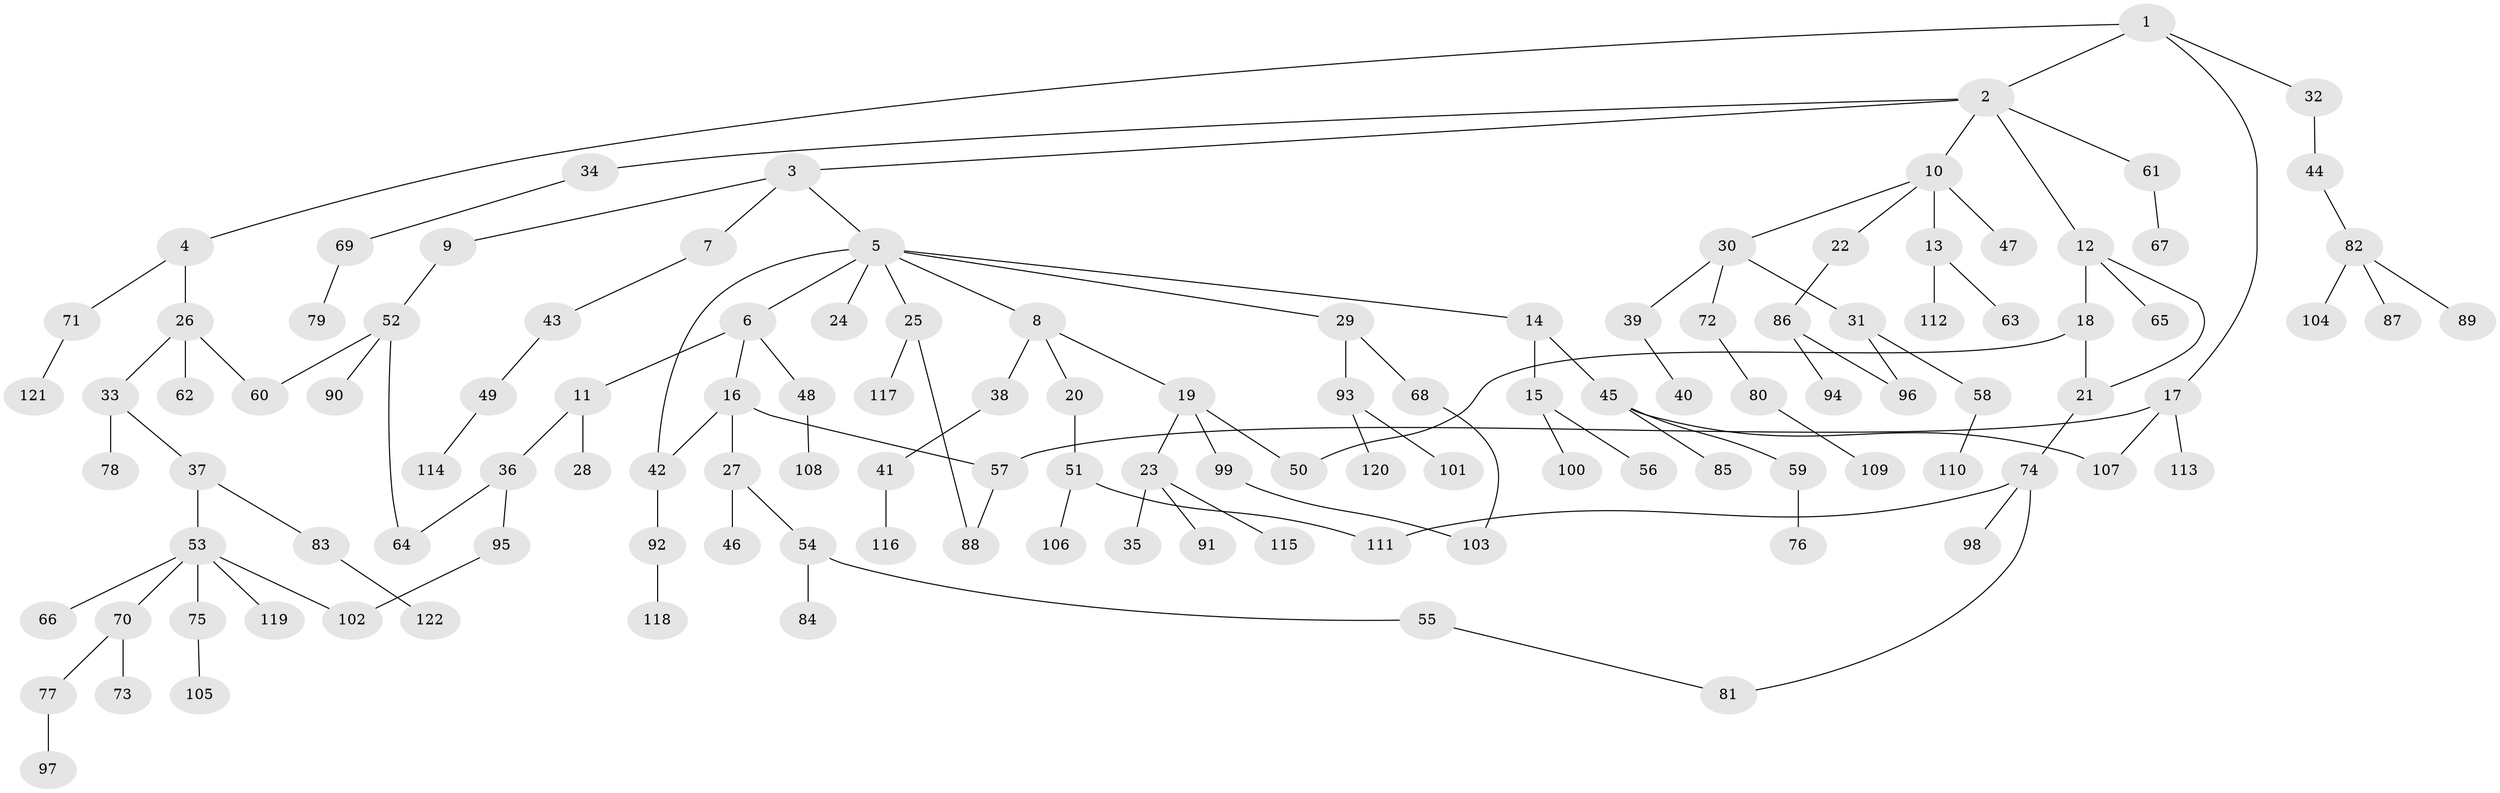 // coarse degree distribution, {4: 0.11764705882352941, 8: 0.011764705882352941, 3: 0.16470588235294117, 9: 0.011764705882352941, 2: 0.21176470588235294, 5: 0.023529411764705882, 1: 0.4470588235294118, 7: 0.011764705882352941}
// Generated by graph-tools (version 1.1) at 2025/23/03/03/25 07:23:30]
// undirected, 122 vertices, 134 edges
graph export_dot {
graph [start="1"]
  node [color=gray90,style=filled];
  1;
  2;
  3;
  4;
  5;
  6;
  7;
  8;
  9;
  10;
  11;
  12;
  13;
  14;
  15;
  16;
  17;
  18;
  19;
  20;
  21;
  22;
  23;
  24;
  25;
  26;
  27;
  28;
  29;
  30;
  31;
  32;
  33;
  34;
  35;
  36;
  37;
  38;
  39;
  40;
  41;
  42;
  43;
  44;
  45;
  46;
  47;
  48;
  49;
  50;
  51;
  52;
  53;
  54;
  55;
  56;
  57;
  58;
  59;
  60;
  61;
  62;
  63;
  64;
  65;
  66;
  67;
  68;
  69;
  70;
  71;
  72;
  73;
  74;
  75;
  76;
  77;
  78;
  79;
  80;
  81;
  82;
  83;
  84;
  85;
  86;
  87;
  88;
  89;
  90;
  91;
  92;
  93;
  94;
  95;
  96;
  97;
  98;
  99;
  100;
  101;
  102;
  103;
  104;
  105;
  106;
  107;
  108;
  109;
  110;
  111;
  112;
  113;
  114;
  115;
  116;
  117;
  118;
  119;
  120;
  121;
  122;
  1 -- 2;
  1 -- 4;
  1 -- 17;
  1 -- 32;
  2 -- 3;
  2 -- 10;
  2 -- 12;
  2 -- 34;
  2 -- 61;
  3 -- 5;
  3 -- 7;
  3 -- 9;
  4 -- 26;
  4 -- 71;
  5 -- 6;
  5 -- 8;
  5 -- 14;
  5 -- 24;
  5 -- 25;
  5 -- 29;
  5 -- 42;
  6 -- 11;
  6 -- 16;
  6 -- 48;
  7 -- 43;
  8 -- 19;
  8 -- 20;
  8 -- 38;
  9 -- 52;
  10 -- 13;
  10 -- 22;
  10 -- 30;
  10 -- 47;
  11 -- 28;
  11 -- 36;
  12 -- 18;
  12 -- 65;
  12 -- 21;
  13 -- 63;
  13 -- 112;
  14 -- 15;
  14 -- 45;
  15 -- 56;
  15 -- 100;
  16 -- 27;
  16 -- 57;
  16 -- 42;
  17 -- 113;
  17 -- 57;
  17 -- 107;
  18 -- 21;
  18 -- 50;
  19 -- 23;
  19 -- 99;
  19 -- 50;
  20 -- 51;
  21 -- 74;
  22 -- 86;
  23 -- 35;
  23 -- 91;
  23 -- 115;
  25 -- 88;
  25 -- 117;
  26 -- 33;
  26 -- 60;
  26 -- 62;
  27 -- 46;
  27 -- 54;
  29 -- 68;
  29 -- 93;
  30 -- 31;
  30 -- 39;
  30 -- 72;
  31 -- 58;
  31 -- 96;
  32 -- 44;
  33 -- 37;
  33 -- 78;
  34 -- 69;
  36 -- 95;
  36 -- 64;
  37 -- 53;
  37 -- 83;
  38 -- 41;
  39 -- 40;
  41 -- 116;
  42 -- 92;
  43 -- 49;
  44 -- 82;
  45 -- 59;
  45 -- 85;
  45 -- 107;
  48 -- 108;
  49 -- 114;
  51 -- 106;
  51 -- 111;
  52 -- 64;
  52 -- 90;
  52 -- 60;
  53 -- 66;
  53 -- 70;
  53 -- 75;
  53 -- 102;
  53 -- 119;
  54 -- 55;
  54 -- 84;
  55 -- 81;
  57 -- 88;
  58 -- 110;
  59 -- 76;
  61 -- 67;
  68 -- 103;
  69 -- 79;
  70 -- 73;
  70 -- 77;
  71 -- 121;
  72 -- 80;
  74 -- 81;
  74 -- 98;
  74 -- 111;
  75 -- 105;
  77 -- 97;
  80 -- 109;
  82 -- 87;
  82 -- 89;
  82 -- 104;
  83 -- 122;
  86 -- 94;
  86 -- 96;
  92 -- 118;
  93 -- 101;
  93 -- 120;
  95 -- 102;
  99 -- 103;
}
